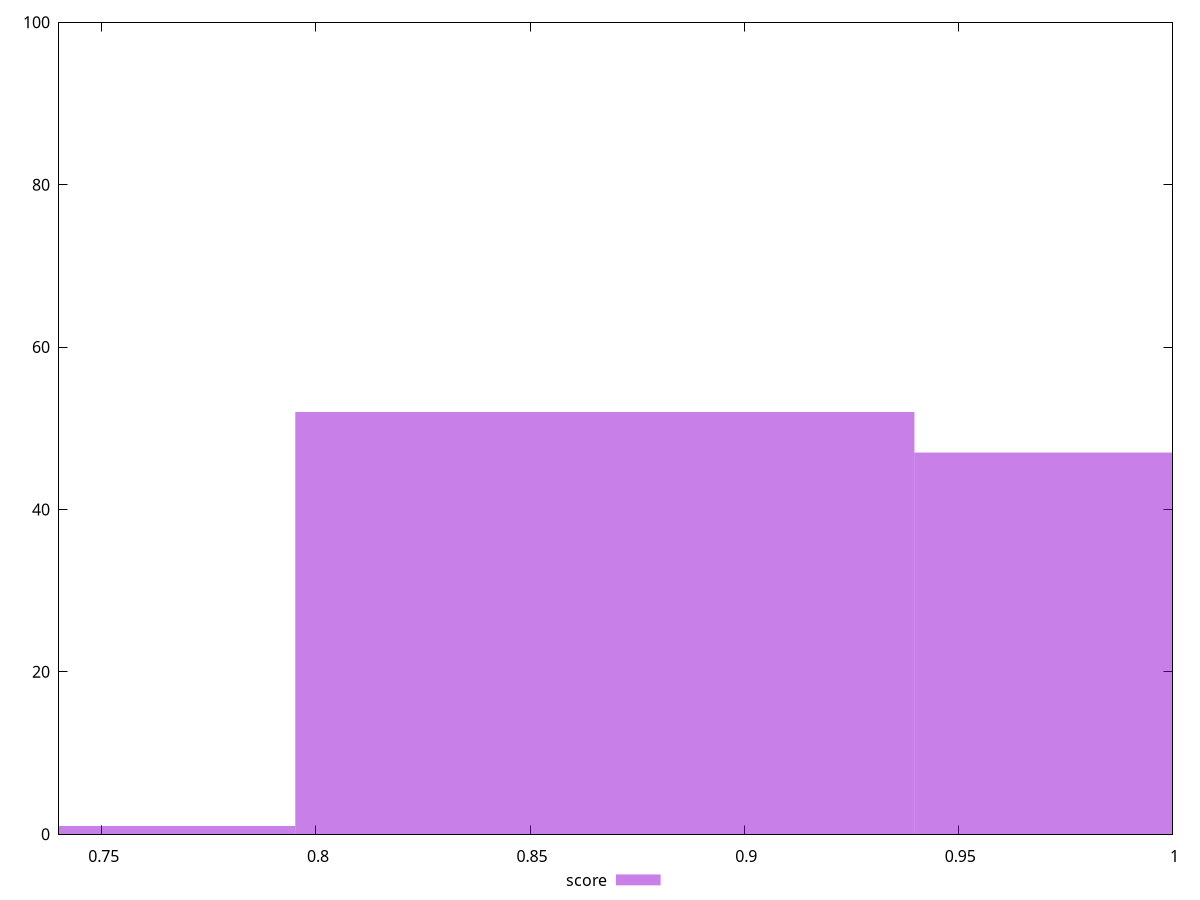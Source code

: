 reset

$score <<EOF
0.7228823482537599 1
0.8674588179045117 52
1.0120352875552638 47
EOF

set key outside below
set boxwidth 0.14457646965075197
set xrange [0.74:1]
set yrange [0:100]
set trange [0:100]
set style fill transparent solid 0.5 noborder
set terminal svg size 640, 490 enhanced background rgb 'white'
set output "report_00017_2021-02-10T15-08-03.406Z/unused-css-rules/samples/pages+cached/score/histogram.svg"

plot $score title "score" with boxes

reset
